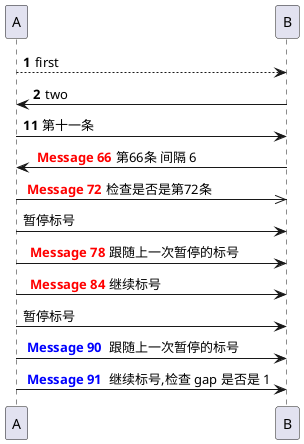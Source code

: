 @startuml

participant A
participant B

autonumber

A --> B : first
A <- B : two

autonumber 11

A -> B: 第十一条

autonumber 66 6 "<font color=red><b> Message 0"

A <- B: 第66条 间隔 6
A ->> B: 检查是否是第72条

autonumber stop

A -> B:  暂停标号

autonumber resume "<font color = red> <b> Message 0"

A -> B : 跟随上一次暂停的标号
A -> B : 继续标号

autonumber stop

A -> B:  暂停标号

autonumber resume 1 "<font color = blue><B> Message 0 "

A -> B : 跟随上一次暂停的标号
A -> B : 继续标号,检查 gap 是否是 1


@enduml